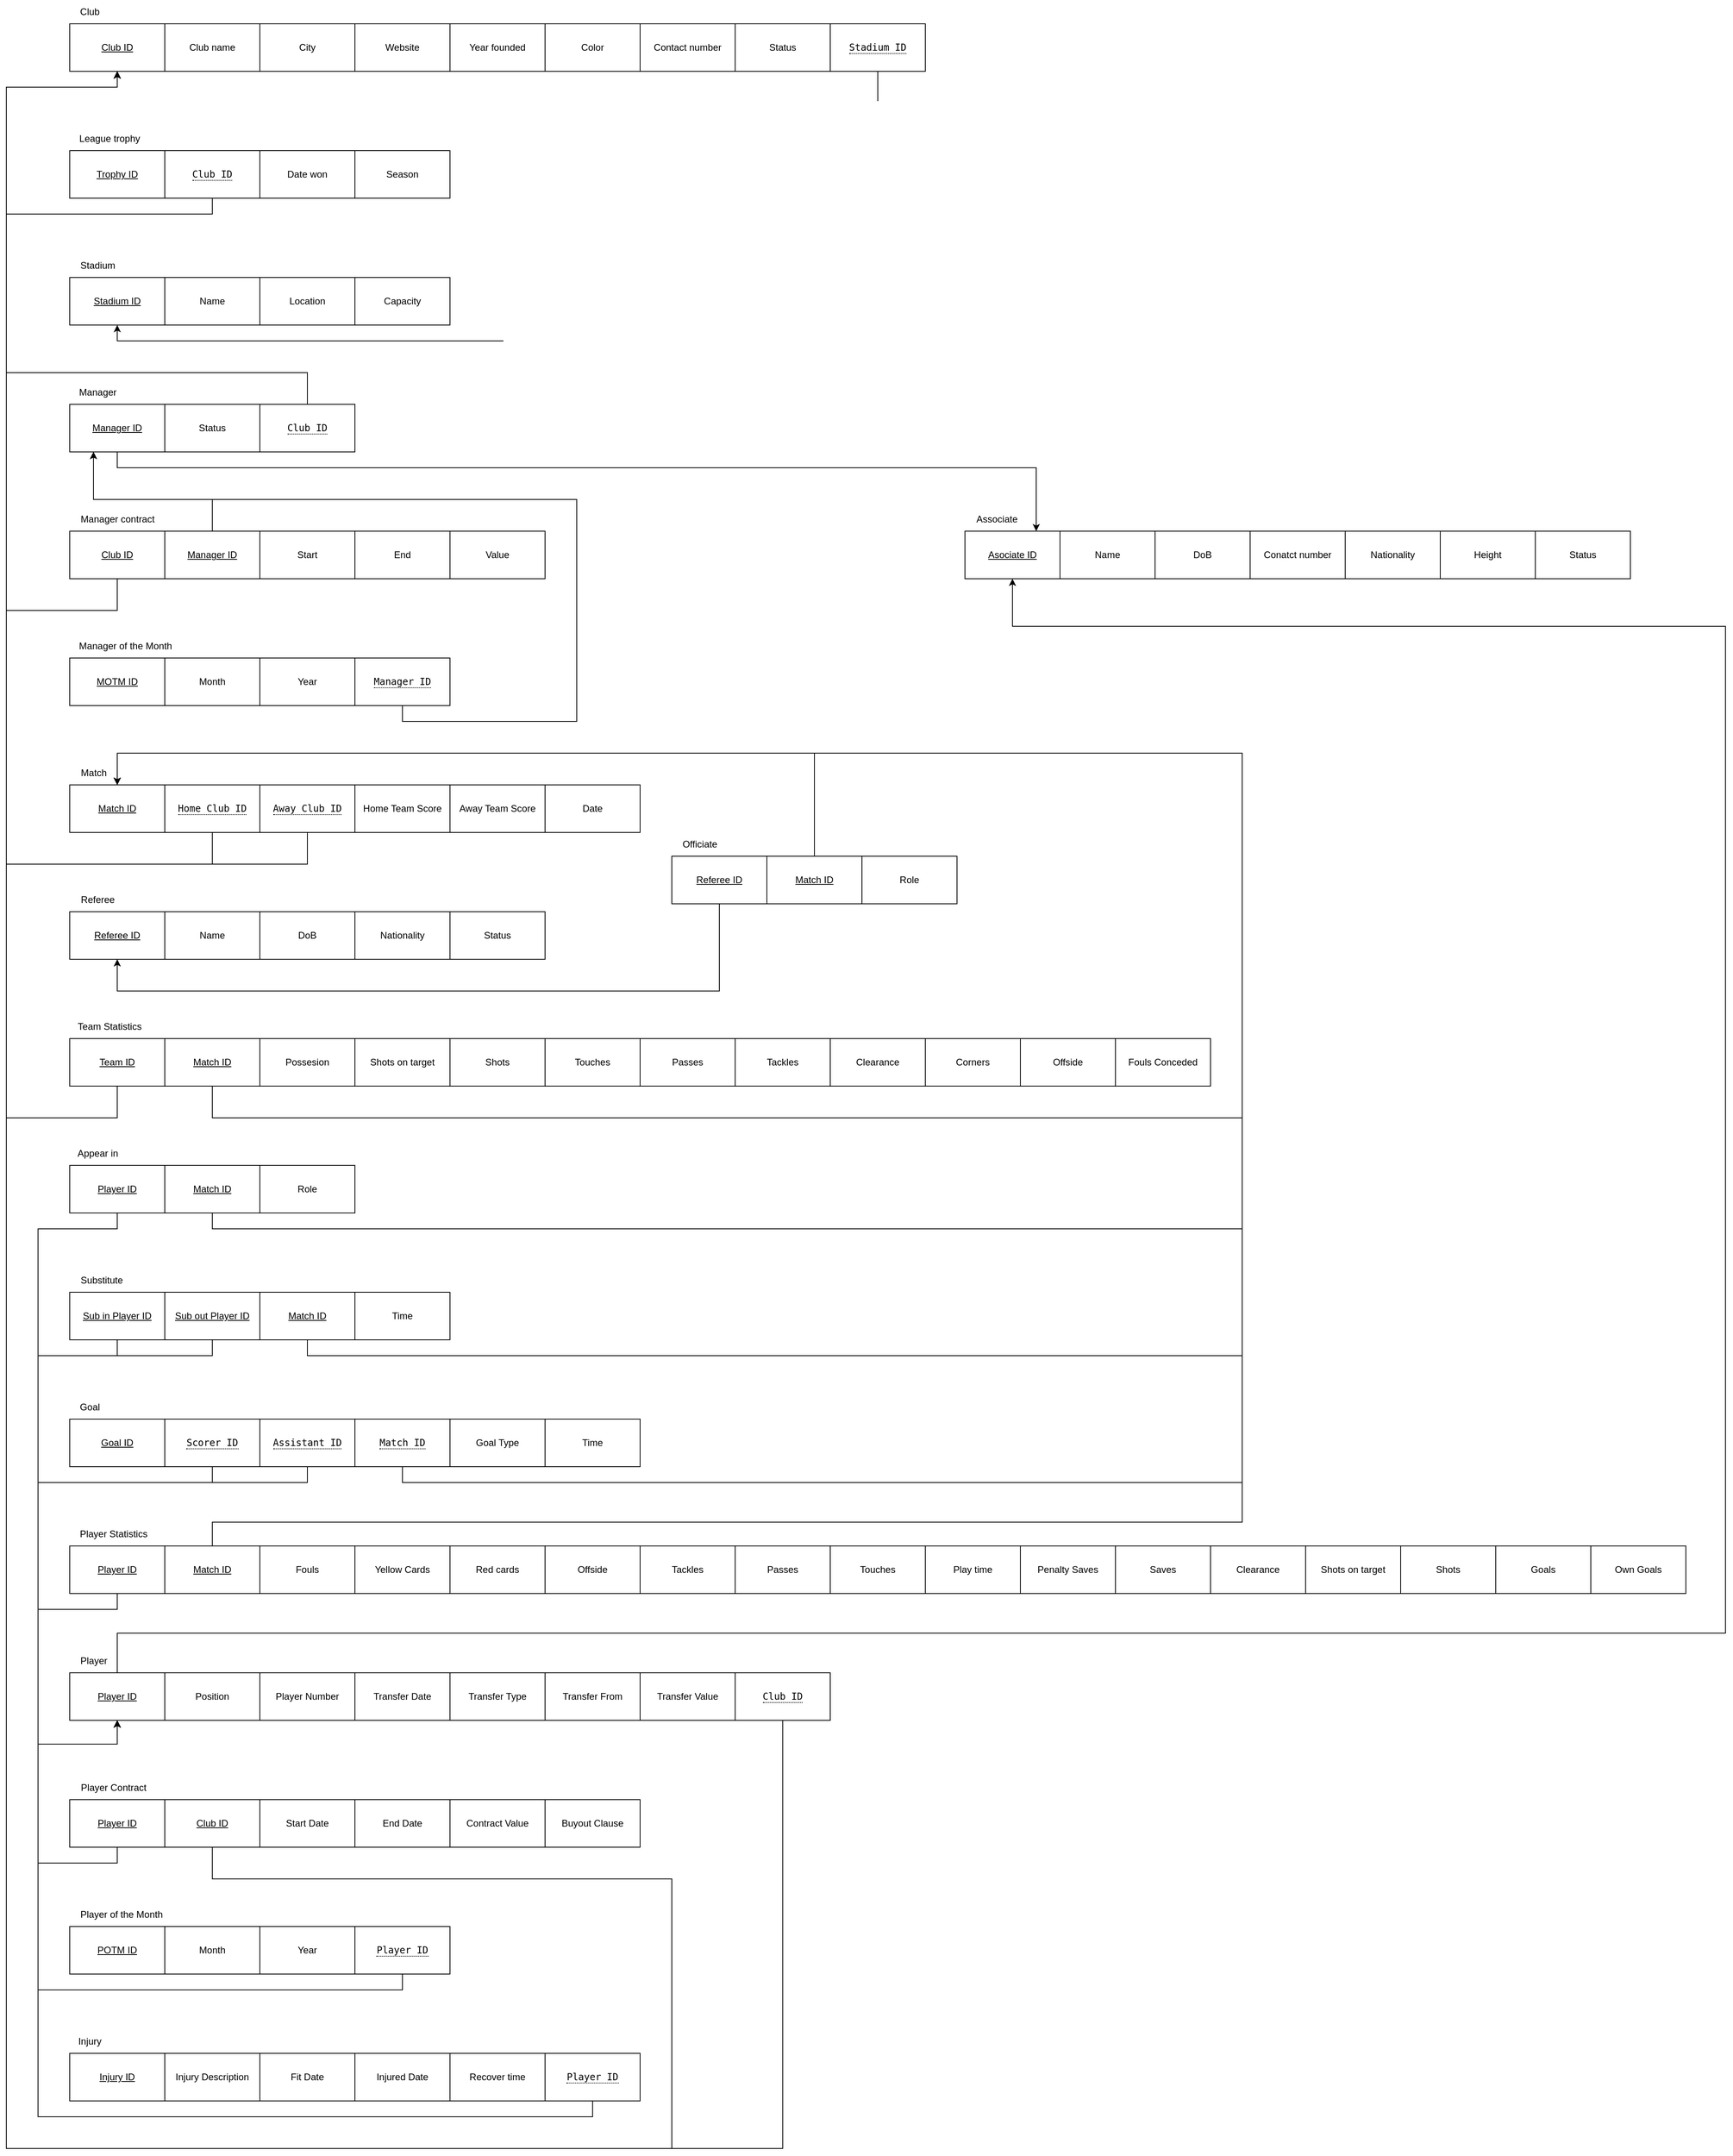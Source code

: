 <mxfile version="24.7.17">
  <diagram name="Page-1" id="cYaImsuUFyV9bZU8RhjJ">
    <mxGraphModel dx="2093" dy="978" grid="1" gridSize="10" guides="1" tooltips="1" connect="1" arrows="1" fold="1" page="1" pageScale="1" pageWidth="850" pageHeight="1100" math="0" shadow="0">
      <root>
        <mxCell id="0" />
        <mxCell id="1" parent="0" />
        <mxCell id="REtW3gvqplDNb1xKrOs1-1" value="Club ID" style="rounded=0;whiteSpace=wrap;fontStyle=4;html=1;" parent="1" vertex="1">
          <mxGeometry x="160" y="200" width="120" height="60" as="geometry" />
        </mxCell>
        <mxCell id="3LwC9WzwaEN1ig9U3zL5-23" style="edgeStyle=orthogonalEdgeStyle;rounded=0;orthogonalLoop=1;jettySize=auto;html=1;entryX=0.5;entryY=1;entryDx=0;entryDy=0;" edge="1" parent="1" source="REtW3gvqplDNb1xKrOs1-2" target="REtW3gvqplDNb1xKrOs1-10">
          <mxGeometry relative="1" as="geometry">
            <Array as="points">
              <mxPoint x="1180" y="600" />
              <mxPoint x="220" y="600" />
            </Array>
          </mxGeometry>
        </mxCell>
        <mxCell id="REtW3gvqplDNb1xKrOs1-2" value="&lt;pre&gt;&lt;span style=&quot;border-bottom: 1px dotted&quot;&gt;Stadium ID&lt;/span&gt;&lt;/pre&gt;" style="rounded=0;whiteSpace=wrap;html=1;" parent="1" vertex="1">
          <mxGeometry x="1120" y="200" width="120" height="60" as="geometry" />
        </mxCell>
        <mxCell id="REtW3gvqplDNb1xKrOs1-3" value="&lt;u&gt;Trophy ID&lt;/u&gt;" style="rounded=0;whiteSpace=wrap;html=1;" parent="1" vertex="1">
          <mxGeometry x="160" y="360" width="120" height="60" as="geometry" />
        </mxCell>
        <mxCell id="REtW3gvqplDNb1xKrOs1-4" value="Date won" style="rounded=0;whiteSpace=wrap;html=1;" parent="1" vertex="1">
          <mxGeometry x="400" y="360" width="120" height="60" as="geometry" />
        </mxCell>
        <mxCell id="REtW3gvqplDNb1xKrOs1-5" value="&lt;font style=&quot;font-size: 12px;&quot;&gt;Club&lt;/font&gt;" style="text;html=1;align=center;verticalAlign=middle;resizable=0;points=[];autosize=1;strokeColor=none;fillColor=none;" parent="1" vertex="1">
          <mxGeometry x="160" y="170" width="50" height="30" as="geometry" />
        </mxCell>
        <mxCell id="REtW3gvqplDNb1xKrOs1-6" value="League trophy" style="text;html=1;align=center;verticalAlign=middle;resizable=0;points=[];autosize=1;strokeColor=none;fillColor=none;" parent="1" vertex="1">
          <mxGeometry x="160" y="330" width="100" height="30" as="geometry" />
        </mxCell>
        <mxCell id="REtW3gvqplDNb1xKrOs1-7" style="edgeStyle=orthogonalEdgeStyle;rounded=0;orthogonalLoop=1;jettySize=auto;html=1;entryX=0.5;entryY=1;entryDx=0;entryDy=0;" parent="1" source="REtW3gvqplDNb1xKrOs1-8" target="REtW3gvqplDNb1xKrOs1-1" edge="1">
          <mxGeometry relative="1" as="geometry">
            <Array as="points">
              <mxPoint x="340" y="440" />
              <mxPoint x="80" y="440" />
              <mxPoint x="80" y="280" />
              <mxPoint x="220" y="280" />
            </Array>
          </mxGeometry>
        </mxCell>
        <mxCell id="REtW3gvqplDNb1xKrOs1-8" value="&lt;pre&gt;&lt;span style=&quot;border-bottom: 1px dotted&quot;&gt;Club ID&lt;/span&gt;&lt;/pre&gt;" style="rounded=0;whiteSpace=wrap;html=1;" parent="1" vertex="1">
          <mxGeometry x="280" y="360" width="120" height="60" as="geometry" />
        </mxCell>
        <mxCell id="REtW3gvqplDNb1xKrOs1-10" value="&lt;u&gt;Stadium ID&lt;/u&gt;" style="rounded=0;whiteSpace=wrap;html=1;" parent="1" vertex="1">
          <mxGeometry x="160" y="520" width="120" height="60" as="geometry" />
        </mxCell>
        <mxCell id="REtW3gvqplDNb1xKrOs1-11" value="Start" style="rounded=0;whiteSpace=wrap;html=1;" parent="1" vertex="1">
          <mxGeometry x="400" y="840" width="120" height="60" as="geometry" />
        </mxCell>
        <mxCell id="REtW3gvqplDNb1xKrOs1-12" value="Stadium" style="text;html=1;align=center;verticalAlign=middle;resizable=0;points=[];autosize=1;strokeColor=none;fillColor=none;" parent="1" vertex="1">
          <mxGeometry x="160" y="490" width="70" height="30" as="geometry" />
        </mxCell>
        <mxCell id="REtW3gvqplDNb1xKrOs1-13" value="End" style="rounded=0;whiteSpace=wrap;html=1;" parent="1" vertex="1">
          <mxGeometry x="520" y="840" width="120" height="60" as="geometry" />
        </mxCell>
        <mxCell id="REtW3gvqplDNb1xKrOs1-14" value="Value" style="rounded=0;whiteSpace=wrap;html=1;" parent="1" vertex="1">
          <mxGeometry x="640" y="840" width="120" height="60" as="geometry" />
        </mxCell>
        <mxCell id="REtW3gvqplDNb1xKrOs1-15" value="Season" style="rounded=0;whiteSpace=wrap;html=1;" parent="1" vertex="1">
          <mxGeometry x="520" y="360" width="120" height="60" as="geometry" />
        </mxCell>
        <mxCell id="REtW3gvqplDNb1xKrOs1-17" style="edgeStyle=orthogonalEdgeStyle;rounded=0;orthogonalLoop=1;jettySize=auto;html=1;entryX=0.5;entryY=1;entryDx=0;entryDy=0;exitX=0.5;exitY=0;exitDx=0;exitDy=0;" parent="1" target="REtW3gvqplDNb1xKrOs1-1" edge="1" source="REtW3gvqplDNb1xKrOs1-30">
          <mxGeometry relative="1" as="geometry">
            <Array as="points">
              <mxPoint x="460" y="640" />
              <mxPoint x="80" y="640" />
              <mxPoint x="80" y="280" />
              <mxPoint x="220" y="280" />
            </Array>
            <mxPoint x="460" y="640" as="sourcePoint" />
          </mxGeometry>
        </mxCell>
        <mxCell id="REtW3gvqplDNb1xKrOs1-18" value="Manager contract" style="text;html=1;align=center;verticalAlign=middle;resizable=0;points=[];autosize=1;strokeColor=none;fillColor=none;" parent="1" vertex="1">
          <mxGeometry x="160" y="810" width="120" height="30" as="geometry" />
        </mxCell>
        <mxCell id="REtW3gvqplDNb1xKrOs1-19" value="Name" style="rounded=0;whiteSpace=wrap;html=1;" parent="1" vertex="1">
          <mxGeometry x="280" y="520" width="120" height="60" as="geometry" />
        </mxCell>
        <mxCell id="REtW3gvqplDNb1xKrOs1-20" value="Location" style="rounded=0;whiteSpace=wrap;html=1;" parent="1" vertex="1">
          <mxGeometry x="400" y="520" width="120" height="60" as="geometry" />
        </mxCell>
        <mxCell id="REtW3gvqplDNb1xKrOs1-21" value="Capacity" style="rounded=0;whiteSpace=wrap;html=1;" parent="1" vertex="1">
          <mxGeometry x="520" y="520" width="120" height="60" as="geometry" />
        </mxCell>
        <mxCell id="3LwC9WzwaEN1ig9U3zL5-4" style="edgeStyle=orthogonalEdgeStyle;rounded=0;orthogonalLoop=1;jettySize=auto;html=1;entryX=0.75;entryY=0;entryDx=0;entryDy=0;" edge="1" parent="1" source="REtW3gvqplDNb1xKrOs1-22" target="3LwC9WzwaEN1ig9U3zL5-1">
          <mxGeometry relative="1" as="geometry">
            <Array as="points">
              <mxPoint x="220" y="760" />
              <mxPoint x="1380" y="760" />
            </Array>
          </mxGeometry>
        </mxCell>
        <mxCell id="REtW3gvqplDNb1xKrOs1-22" value="&lt;u&gt;Manager ID&lt;/u&gt;" style="rounded=0;whiteSpace=wrap;html=1;" parent="1" vertex="1">
          <mxGeometry x="160" y="680" width="120" height="60" as="geometry" />
        </mxCell>
        <mxCell id="REtW3gvqplDNb1xKrOs1-23" value="Name" style="rounded=0;whiteSpace=wrap;html=1;" parent="1" vertex="1">
          <mxGeometry x="1410" y="840" width="120" height="60" as="geometry" />
        </mxCell>
        <mxCell id="REtW3gvqplDNb1xKrOs1-24" value="DoB" style="rounded=0;whiteSpace=wrap;html=1;" parent="1" vertex="1">
          <mxGeometry x="1530" y="840" width="120" height="60" as="geometry" />
        </mxCell>
        <mxCell id="REtW3gvqplDNb1xKrOs1-25" value="Status" style="rounded=0;whiteSpace=wrap;html=1;" parent="1" vertex="1">
          <mxGeometry x="280" y="680" width="120" height="60" as="geometry" />
        </mxCell>
        <mxCell id="REtW3gvqplDNb1xKrOs1-26" value="Conatct number" style="rounded=0;whiteSpace=wrap;html=1;" parent="1" vertex="1">
          <mxGeometry x="1650" y="840" width="120" height="60" as="geometry" />
        </mxCell>
        <mxCell id="REtW3gvqplDNb1xKrOs1-27" value="Manager" style="text;html=1;align=center;verticalAlign=middle;resizable=0;points=[];autosize=1;strokeColor=none;fillColor=none;" parent="1" vertex="1">
          <mxGeometry x="160" y="650" width="70" height="30" as="geometry" />
        </mxCell>
        <mxCell id="REtW3gvqplDNb1xKrOs1-28" value="Nationality" style="rounded=0;whiteSpace=wrap;html=1;" parent="1" vertex="1">
          <mxGeometry x="1770" y="840" width="120" height="60" as="geometry" />
        </mxCell>
        <mxCell id="REtW3gvqplDNb1xKrOs1-29" style="edgeStyle=orthogonalEdgeStyle;rounded=0;orthogonalLoop=1;jettySize=auto;html=1;entryX=0.5;entryY=1;entryDx=0;entryDy=0;exitX=0.5;exitY=1;exitDx=0;exitDy=0;" parent="1" source="REtW3gvqplDNb1xKrOs1-72" target="REtW3gvqplDNb1xKrOs1-1" edge="1">
          <mxGeometry relative="1" as="geometry">
            <Array as="points">
              <mxPoint x="220" y="940" />
              <mxPoint x="80" y="940" />
              <mxPoint x="80" y="280" />
              <mxPoint x="220" y="280" />
            </Array>
            <mxPoint x="220" y="910" as="sourcePoint" />
          </mxGeometry>
        </mxCell>
        <mxCell id="REtW3gvqplDNb1xKrOs1-30" value="&lt;pre&gt;&lt;span style=&quot;border-bottom: 1px dotted&quot;&gt;Club ID&lt;/span&gt;&lt;/pre&gt;" style="rounded=0;whiteSpace=wrap;html=1;" parent="1" vertex="1">
          <mxGeometry x="400" y="680" width="120" height="60" as="geometry" />
        </mxCell>
        <mxCell id="REtW3gvqplDNb1xKrOs1-31" value="Club name" style="rounded=0;whiteSpace=wrap;html=1;" parent="1" vertex="1">
          <mxGeometry x="280" y="200" width="120" height="60" as="geometry" />
        </mxCell>
        <mxCell id="REtW3gvqplDNb1xKrOs1-32" value="City" style="rounded=0;whiteSpace=wrap;html=1;" parent="1" vertex="1">
          <mxGeometry x="400" y="200" width="120" height="60" as="geometry" />
        </mxCell>
        <mxCell id="REtW3gvqplDNb1xKrOs1-33" value="Website" style="rounded=0;whiteSpace=wrap;html=1;" parent="1" vertex="1">
          <mxGeometry x="520" y="200" width="120" height="60" as="geometry" />
        </mxCell>
        <mxCell id="REtW3gvqplDNb1xKrOs1-34" value="Year founded" style="rounded=0;whiteSpace=wrap;html=1;" parent="1" vertex="1">
          <mxGeometry x="640" y="200" width="120" height="60" as="geometry" />
        </mxCell>
        <mxCell id="REtW3gvqplDNb1xKrOs1-35" value="Color" style="rounded=0;whiteSpace=wrap;html=1;" parent="1" vertex="1">
          <mxGeometry x="760" y="200" width="120" height="60" as="geometry" />
        </mxCell>
        <mxCell id="REtW3gvqplDNb1xKrOs1-36" value="Contact number" style="rounded=0;whiteSpace=wrap;html=1;" parent="1" vertex="1">
          <mxGeometry x="880" y="200" width="120" height="60" as="geometry" />
        </mxCell>
        <mxCell id="REtW3gvqplDNb1xKrOs1-37" value="&lt;u&gt;MOTM ID&lt;/u&gt;" style="rounded=0;whiteSpace=wrap;html=1;" parent="1" vertex="1">
          <mxGeometry x="160" y="1000" width="120" height="60" as="geometry" />
        </mxCell>
        <mxCell id="REtW3gvqplDNb1xKrOs1-38" value="Month" style="rounded=0;whiteSpace=wrap;html=1;" parent="1" vertex="1">
          <mxGeometry x="280" y="1000" width="120" height="60" as="geometry" />
        </mxCell>
        <mxCell id="REtW3gvqplDNb1xKrOs1-39" value="Year" style="rounded=0;whiteSpace=wrap;html=1;" parent="1" vertex="1">
          <mxGeometry x="400" y="1000" width="120" height="60" as="geometry" />
        </mxCell>
        <mxCell id="REtW3gvqplDNb1xKrOs1-40" style="edgeStyle=orthogonalEdgeStyle;rounded=0;orthogonalLoop=1;jettySize=auto;html=1;exitX=0.5;exitY=1;exitDx=0;exitDy=0;entryX=0.25;entryY=1;entryDx=0;entryDy=0;" parent="1" source="REtW3gvqplDNb1xKrOs1-41" target="REtW3gvqplDNb1xKrOs1-22" edge="1">
          <mxGeometry relative="1" as="geometry">
            <Array as="points">
              <mxPoint x="580" y="1080" />
              <mxPoint x="800" y="1080" />
              <mxPoint x="800" y="800" />
              <mxPoint x="190" y="800" />
            </Array>
            <mxPoint x="980" y="740" as="targetPoint" />
          </mxGeometry>
        </mxCell>
        <mxCell id="REtW3gvqplDNb1xKrOs1-41" value="&lt;pre&gt;&lt;span style=&quot;border-bottom: 1px dotted&quot;&gt;Manager ID&lt;/span&gt;&lt;/pre&gt;" style="rounded=0;whiteSpace=wrap;html=1;" parent="1" vertex="1">
          <mxGeometry x="520" y="1000" width="120" height="60" as="geometry" />
        </mxCell>
        <mxCell id="REtW3gvqplDNb1xKrOs1-42" value="Manager of the Month" style="text;html=1;align=center;verticalAlign=middle;resizable=0;points=[];autosize=1;strokeColor=none;fillColor=none;" parent="1" vertex="1">
          <mxGeometry x="160" y="970" width="140" height="30" as="geometry" />
        </mxCell>
        <mxCell id="REtW3gvqplDNb1xKrOs1-43" value="&lt;u&gt;Match ID&lt;/u&gt;" style="rounded=0;whiteSpace=wrap;html=1;" parent="1" vertex="1">
          <mxGeometry x="160" y="1160" width="120" height="60" as="geometry" />
        </mxCell>
        <mxCell id="REtW3gvqplDNb1xKrOs1-44" value="Match" style="text;html=1;align=center;verticalAlign=middle;resizable=0;points=[];autosize=1;strokeColor=none;fillColor=none;" parent="1" vertex="1">
          <mxGeometry x="160" y="1130" width="60" height="30" as="geometry" />
        </mxCell>
        <mxCell id="REtW3gvqplDNb1xKrOs1-46" value="&lt;u&gt;Referee ID&lt;/u&gt;" style="rounded=0;whiteSpace=wrap;html=1;" parent="1" vertex="1">
          <mxGeometry x="160" y="1320" width="120" height="60" as="geometry" />
        </mxCell>
        <mxCell id="REtW3gvqplDNb1xKrOs1-47" value="Referee" style="text;html=1;align=center;verticalAlign=middle;resizable=0;points=[];autosize=1;strokeColor=none;fillColor=none;" parent="1" vertex="1">
          <mxGeometry x="160" y="1290" width="70" height="30" as="geometry" />
        </mxCell>
        <mxCell id="REtW3gvqplDNb1xKrOs1-48" value="Name" style="rounded=0;whiteSpace=wrap;html=1;" parent="1" vertex="1">
          <mxGeometry x="280" y="1320" width="120" height="60" as="geometry" />
        </mxCell>
        <mxCell id="REtW3gvqplDNb1xKrOs1-49" value="DoB" style="rounded=0;whiteSpace=wrap;html=1;" parent="1" vertex="1">
          <mxGeometry x="400" y="1320" width="120" height="60" as="geometry" />
        </mxCell>
        <mxCell id="REtW3gvqplDNb1xKrOs1-50" value="Nationality" style="rounded=0;whiteSpace=wrap;html=1;" parent="1" vertex="1">
          <mxGeometry x="520" y="1320" width="120" height="60" as="geometry" />
        </mxCell>
        <mxCell id="REtW3gvqplDNb1xKrOs1-51" style="edgeStyle=orthogonalEdgeStyle;rounded=0;orthogonalLoop=1;jettySize=auto;html=1;entryX=0.5;entryY=1;entryDx=0;entryDy=0;" parent="1" target="REtW3gvqplDNb1xKrOs1-1" edge="1">
          <mxGeometry relative="1" as="geometry">
            <mxPoint x="340.0" y="1220.0" as="sourcePoint" />
            <Array as="points">
              <mxPoint x="340" y="1260" />
              <mxPoint x="80" y="1260" />
              <mxPoint x="80" y="280" />
              <mxPoint x="220" y="280" />
            </Array>
          </mxGeometry>
        </mxCell>
        <mxCell id="REtW3gvqplDNb1xKrOs1-52" style="edgeStyle=orthogonalEdgeStyle;rounded=0;orthogonalLoop=1;jettySize=auto;html=1;exitX=0.5;exitY=1;exitDx=0;exitDy=0;entryX=0.5;entryY=1;entryDx=0;entryDy=0;" parent="1" source="REtW3gvqplDNb1xKrOs1-53" target="REtW3gvqplDNb1xKrOs1-1" edge="1">
          <mxGeometry relative="1" as="geometry">
            <mxPoint x="120" y="250" as="targetPoint" />
            <mxPoint x="300" y="1180" as="sourcePoint" />
            <Array as="points">
              <mxPoint x="460" y="1260" />
              <mxPoint x="80" y="1260" />
              <mxPoint x="80" y="280" />
              <mxPoint x="220" y="280" />
            </Array>
          </mxGeometry>
        </mxCell>
        <mxCell id="REtW3gvqplDNb1xKrOs1-53" value="&lt;pre&gt;&lt;span style=&quot;border-bottom: 1px dotted&quot;&gt;Away Club ID&lt;/span&gt;&lt;/pre&gt;" style="rounded=0;whiteSpace=wrap;html=1;" parent="1" vertex="1">
          <mxGeometry x="400" y="1160" width="120" height="60" as="geometry" />
        </mxCell>
        <mxCell id="REtW3gvqplDNb1xKrOs1-55" value="Home Team Score" style="rounded=0;whiteSpace=wrap;html=1;" parent="1" vertex="1">
          <mxGeometry x="520" y="1160" width="120" height="60" as="geometry" />
        </mxCell>
        <mxCell id="REtW3gvqplDNb1xKrOs1-56" value="Away Team Score" style="rounded=0;whiteSpace=wrap;html=1;" parent="1" vertex="1">
          <mxGeometry x="640" y="1160" width="120" height="60" as="geometry" />
        </mxCell>
        <mxCell id="REtW3gvqplDNb1xKrOs1-57" style="edgeStyle=orthogonalEdgeStyle;rounded=0;orthogonalLoop=1;jettySize=auto;html=1;exitX=0.5;exitY=1;exitDx=0;exitDy=0;" parent="1" edge="1">
          <mxGeometry relative="1" as="geometry">
            <mxPoint x="220" y="260" as="targetPoint" />
            <mxPoint x="220" y="1540" as="sourcePoint" />
            <Array as="points">
              <mxPoint x="220" y="1580" />
              <mxPoint x="80" y="1580" />
              <mxPoint x="80" y="280" />
              <mxPoint x="220" y="280" />
            </Array>
          </mxGeometry>
        </mxCell>
        <mxCell id="REtW3gvqplDNb1xKrOs1-58" style="edgeStyle=orthogonalEdgeStyle;rounded=0;orthogonalLoop=1;jettySize=auto;html=1;exitX=0.5;exitY=1;exitDx=0;exitDy=0;" parent="1" edge="1">
          <mxGeometry relative="1" as="geometry">
            <mxPoint x="340" y="1540" as="sourcePoint" />
            <mxPoint x="220" y="1160" as="targetPoint" />
            <Array as="points">
              <mxPoint x="340" y="1580" />
              <mxPoint x="1640" y="1580" />
              <mxPoint x="1640" y="1120" />
              <mxPoint x="220" y="1120" />
            </Array>
          </mxGeometry>
        </mxCell>
        <mxCell id="REtW3gvqplDNb1xKrOs1-59" value="Team Statistics" style="text;html=1;align=center;verticalAlign=middle;resizable=0;points=[];autosize=1;strokeColor=none;fillColor=none;" parent="1" vertex="1">
          <mxGeometry x="160" y="1450" width="100" height="30" as="geometry" />
        </mxCell>
        <mxCell id="REtW3gvqplDNb1xKrOs1-60" value="Possesion" style="rounded=0;whiteSpace=wrap;html=1;" parent="1" vertex="1">
          <mxGeometry x="400" y="1480" width="120" height="60" as="geometry" />
        </mxCell>
        <mxCell id="REtW3gvqplDNb1xKrOs1-61" value="Shots on target" style="rounded=0;whiteSpace=wrap;html=1;" parent="1" vertex="1">
          <mxGeometry x="520" y="1480" width="120" height="60" as="geometry" />
        </mxCell>
        <mxCell id="REtW3gvqplDNb1xKrOs1-62" value="Shots" style="rounded=0;whiteSpace=wrap;html=1;" parent="1" vertex="1">
          <mxGeometry x="640" y="1480" width="120" height="60" as="geometry" />
        </mxCell>
        <mxCell id="REtW3gvqplDNb1xKrOs1-63" value="Touches" style="rounded=0;whiteSpace=wrap;html=1;" parent="1" vertex="1">
          <mxGeometry x="760" y="1480" width="120" height="60" as="geometry" />
        </mxCell>
        <mxCell id="REtW3gvqplDNb1xKrOs1-64" value="Passes" style="rounded=0;whiteSpace=wrap;html=1;" parent="1" vertex="1">
          <mxGeometry x="880" y="1480" width="120" height="60" as="geometry" />
        </mxCell>
        <mxCell id="REtW3gvqplDNb1xKrOs1-65" value="Fouls Conceded" style="rounded=0;whiteSpace=wrap;html=1;" parent="1" vertex="1">
          <mxGeometry x="1480" y="1480" width="120" height="60" as="geometry" />
        </mxCell>
        <mxCell id="REtW3gvqplDNb1xKrOs1-66" value="Tackles" style="rounded=0;whiteSpace=wrap;html=1;" parent="1" vertex="1">
          <mxGeometry x="1000" y="1480" width="120" height="60" as="geometry" />
        </mxCell>
        <mxCell id="REtW3gvqplDNb1xKrOs1-67" value="Clearance" style="rounded=0;whiteSpace=wrap;html=1;" parent="1" vertex="1">
          <mxGeometry x="1120" y="1480" width="120" height="60" as="geometry" />
        </mxCell>
        <mxCell id="REtW3gvqplDNb1xKrOs1-68" value="Corners" style="rounded=0;whiteSpace=wrap;html=1;" parent="1" vertex="1">
          <mxGeometry x="1240" y="1480" width="120" height="60" as="geometry" />
        </mxCell>
        <mxCell id="REtW3gvqplDNb1xKrOs1-69" value="Offside" style="rounded=0;whiteSpace=wrap;html=1;" parent="1" vertex="1">
          <mxGeometry x="1360" y="1480" width="120" height="60" as="geometry" />
        </mxCell>
        <mxCell id="REtW3gvqplDNb1xKrOs1-70" value="Team ID" style="rounded=0;whiteSpace=wrap;html=1;fontStyle=4" parent="1" vertex="1">
          <mxGeometry x="160" y="1480" width="120" height="60" as="geometry" />
        </mxCell>
        <mxCell id="REtW3gvqplDNb1xKrOs1-71" value="Match ID" style="rounded=0;whiteSpace=wrap;html=1;fontStyle=4" parent="1" vertex="1">
          <mxGeometry x="280" y="1480" width="120" height="60" as="geometry" />
        </mxCell>
        <mxCell id="REtW3gvqplDNb1xKrOs1-72" value="Club ID" style="rounded=0;whiteSpace=wrap;html=1;fontStyle=4" parent="1" vertex="1">
          <mxGeometry x="160" y="840" width="120" height="60" as="geometry" />
        </mxCell>
        <mxCell id="3LwC9WzwaEN1ig9U3zL5-2" style="edgeStyle=orthogonalEdgeStyle;rounded=0;orthogonalLoop=1;jettySize=auto;html=1;entryX=0.25;entryY=1;entryDx=0;entryDy=0;" edge="1" parent="1" source="REtW3gvqplDNb1xKrOs1-73" target="REtW3gvqplDNb1xKrOs1-22">
          <mxGeometry relative="1" as="geometry">
            <Array as="points">
              <mxPoint x="340" y="800" />
              <mxPoint x="190" y="800" />
            </Array>
          </mxGeometry>
        </mxCell>
        <mxCell id="REtW3gvqplDNb1xKrOs1-73" value="Manager ID" style="rounded=0;whiteSpace=wrap;html=1;fontStyle=4" parent="1" vertex="1">
          <mxGeometry x="280" y="840" width="120" height="60" as="geometry" />
        </mxCell>
        <mxCell id="REtW3gvqplDNb1xKrOs1-74" style="edgeStyle=orthogonalEdgeStyle;rounded=0;orthogonalLoop=1;jettySize=auto;html=1;entryX=0.5;entryY=0;entryDx=0;entryDy=0;exitX=0.5;exitY=1;exitDx=0;exitDy=0;" parent="1" source="REtW3gvqplDNb1xKrOs1-75" target="REtW3gvqplDNb1xKrOs1-43" edge="1">
          <mxGeometry relative="1" as="geometry">
            <Array as="points">
              <mxPoint x="340" y="1720" />
              <mxPoint x="1640" y="1720" />
              <mxPoint x="1640" y="1120" />
              <mxPoint x="220" y="1120" />
            </Array>
          </mxGeometry>
        </mxCell>
        <mxCell id="REtW3gvqplDNb1xKrOs1-75" value="Match ID" style="rounded=0;whiteSpace=wrap;html=1;fontStyle=4" parent="1" vertex="1">
          <mxGeometry x="280" y="1640" width="120" height="60" as="geometry" />
        </mxCell>
        <mxCell id="REtW3gvqplDNb1xKrOs1-76" style="edgeStyle=orthogonalEdgeStyle;rounded=0;orthogonalLoop=1;jettySize=auto;html=1;entryX=0.5;entryY=1;entryDx=0;entryDy=0;exitX=0.5;exitY=1;exitDx=0;exitDy=0;" parent="1" source="REtW3gvqplDNb1xKrOs1-77" target="REtW3gvqplDNb1xKrOs1-97" edge="1">
          <mxGeometry relative="1" as="geometry">
            <Array as="points">
              <mxPoint x="220" y="1720" />
              <mxPoint x="120" y="1720" />
              <mxPoint x="120" y="2370" />
              <mxPoint x="220" y="2370" />
            </Array>
          </mxGeometry>
        </mxCell>
        <mxCell id="REtW3gvqplDNb1xKrOs1-77" value="Player ID" style="rounded=0;whiteSpace=wrap;html=1;fontStyle=4" parent="1" vertex="1">
          <mxGeometry x="160" y="1640" width="120" height="60" as="geometry" />
        </mxCell>
        <mxCell id="REtW3gvqplDNb1xKrOs1-78" value="Appear in" style="text;html=1;align=center;verticalAlign=middle;resizable=0;points=[];autosize=1;strokeColor=none;fillColor=none;" parent="1" vertex="1">
          <mxGeometry x="160" y="1610" width="70" height="30" as="geometry" />
        </mxCell>
        <mxCell id="REtW3gvqplDNb1xKrOs1-79" style="edgeStyle=orthogonalEdgeStyle;rounded=0;orthogonalLoop=1;jettySize=auto;html=1;exitX=0.5;exitY=1;exitDx=0;exitDy=0;entryX=0.5;entryY=1;entryDx=0;entryDy=0;" parent="1" source="REtW3gvqplDNb1xKrOs1-80" target="REtW3gvqplDNb1xKrOs1-97" edge="1">
          <mxGeometry relative="1" as="geometry">
            <mxPoint x="220" y="2170" as="targetPoint" />
            <Array as="points">
              <mxPoint x="220" y="1880" />
              <mxPoint x="120" y="1880" />
              <mxPoint x="120" y="2370" />
              <mxPoint x="220" y="2370" />
            </Array>
            <mxPoint x="340" y="1860" as="sourcePoint" />
          </mxGeometry>
        </mxCell>
        <mxCell id="REtW3gvqplDNb1xKrOs1-80" value="Sub in Player ID" style="rounded=0;whiteSpace=wrap;html=1;fontStyle=4" parent="1" vertex="1">
          <mxGeometry x="160" y="1800" width="120" height="60" as="geometry" />
        </mxCell>
        <mxCell id="REtW3gvqplDNb1xKrOs1-81" style="edgeStyle=orthogonalEdgeStyle;rounded=0;orthogonalLoop=1;jettySize=auto;html=1;entryX=0.5;entryY=1;entryDx=0;entryDy=0;exitX=0.5;exitY=1;exitDx=0;exitDy=0;" parent="1" source="3LwC9WzwaEN1ig9U3zL5-24" target="REtW3gvqplDNb1xKrOs1-97" edge="1">
          <mxGeometry relative="1" as="geometry">
            <Array as="points">
              <mxPoint x="340" y="1880" />
              <mxPoint x="120" y="1880" />
              <mxPoint x="120" y="2370" />
              <mxPoint x="220" y="2370" />
            </Array>
            <mxPoint x="460" y="1850" as="sourcePoint" />
          </mxGeometry>
        </mxCell>
        <mxCell id="REtW3gvqplDNb1xKrOs1-83" value="Substitute" style="text;html=1;align=center;verticalAlign=middle;resizable=0;points=[];autosize=1;strokeColor=none;fillColor=none;" parent="1" vertex="1">
          <mxGeometry x="160" y="1770" width="80" height="30" as="geometry" />
        </mxCell>
        <mxCell id="REtW3gvqplDNb1xKrOs1-84" value="Time" style="rounded=0;whiteSpace=wrap;html=1;" parent="1" vertex="1">
          <mxGeometry x="520" y="1800" width="120" height="60" as="geometry" />
        </mxCell>
        <mxCell id="REtW3gvqplDNb1xKrOs1-85" style="edgeStyle=orthogonalEdgeStyle;rounded=0;orthogonalLoop=1;jettySize=auto;html=1;exitX=0.5;exitY=1;exitDx=0;exitDy=0;" parent="1" source="3LwC9WzwaEN1ig9U3zL5-25" edge="1">
          <mxGeometry relative="1" as="geometry">
            <mxPoint x="220" y="1160" as="targetPoint" />
            <Array as="points">
              <mxPoint x="460" y="1880" />
              <mxPoint x="1640" y="1880" />
              <mxPoint x="1640" y="1120" />
              <mxPoint x="220" y="1120" />
            </Array>
            <mxPoint x="580" y="1860" as="sourcePoint" />
          </mxGeometry>
        </mxCell>
        <mxCell id="REtW3gvqplDNb1xKrOs1-87" value="Goal ID" style="rounded=0;whiteSpace=wrap;html=1;fontStyle=4" parent="1" vertex="1">
          <mxGeometry x="160" y="1960" width="120" height="60" as="geometry" />
        </mxCell>
        <mxCell id="REtW3gvqplDNb1xKrOs1-88" style="edgeStyle=orthogonalEdgeStyle;rounded=0;orthogonalLoop=1;jettySize=auto;html=1;entryX=0.5;entryY=1;entryDx=0;entryDy=0;" parent="1" source="REtW3gvqplDNb1xKrOs1-89" target="REtW3gvqplDNb1xKrOs1-97" edge="1">
          <mxGeometry relative="1" as="geometry">
            <Array as="points">
              <mxPoint x="340" y="2040" />
              <mxPoint x="120" y="2040" />
              <mxPoint x="120" y="2370" />
              <mxPoint x="220" y="2370" />
            </Array>
          </mxGeometry>
        </mxCell>
        <mxCell id="REtW3gvqplDNb1xKrOs1-89" value="&lt;pre&gt;&lt;span style=&quot;border-bottom: 1px dotted&quot;&gt;Scorer ID&lt;/span&gt;&lt;/pre&gt;" style="rounded=0;whiteSpace=wrap;html=1;" parent="1" vertex="1">
          <mxGeometry x="280" y="1960" width="120" height="60" as="geometry" />
        </mxCell>
        <mxCell id="REtW3gvqplDNb1xKrOs1-90" style="edgeStyle=orthogonalEdgeStyle;rounded=0;orthogonalLoop=1;jettySize=auto;html=1;entryX=0.5;entryY=1;entryDx=0;entryDy=0;" parent="1" source="REtW3gvqplDNb1xKrOs1-91" target="REtW3gvqplDNb1xKrOs1-97" edge="1">
          <mxGeometry relative="1" as="geometry">
            <Array as="points">
              <mxPoint x="460" y="2040" />
              <mxPoint x="120" y="2040" />
              <mxPoint x="120" y="2370" />
              <mxPoint x="220" y="2370" />
            </Array>
          </mxGeometry>
        </mxCell>
        <mxCell id="REtW3gvqplDNb1xKrOs1-91" value="&lt;pre&gt;&lt;span style=&quot;border-bottom: 1px dotted;&quot;&gt;Assistant ID&lt;/span&gt;&lt;/pre&gt;" style="rounded=0;whiteSpace=wrap;html=1;" parent="1" vertex="1">
          <mxGeometry x="400" y="1960" width="120" height="60" as="geometry" />
        </mxCell>
        <mxCell id="REtW3gvqplDNb1xKrOs1-92" style="edgeStyle=orthogonalEdgeStyle;rounded=0;orthogonalLoop=1;jettySize=auto;html=1;" parent="1" source="REtW3gvqplDNb1xKrOs1-93" edge="1">
          <mxGeometry relative="1" as="geometry">
            <mxPoint x="220" y="1160" as="targetPoint" />
            <Array as="points">
              <mxPoint x="580" y="2040" />
              <mxPoint x="1640" y="2040" />
              <mxPoint x="1640" y="1120" />
              <mxPoint x="220" y="1120" />
            </Array>
          </mxGeometry>
        </mxCell>
        <mxCell id="REtW3gvqplDNb1xKrOs1-93" value="&lt;pre&gt;&lt;span style=&quot;border-bottom: 1px dotted;&quot;&gt;Match ID&lt;/span&gt;&lt;/pre&gt;" style="rounded=0;whiteSpace=wrap;html=1;" parent="1" vertex="1">
          <mxGeometry x="520" y="1960" width="120" height="60" as="geometry" />
        </mxCell>
        <mxCell id="REtW3gvqplDNb1xKrOs1-94" value="Goal" style="text;html=1;align=center;verticalAlign=middle;resizable=0;points=[];autosize=1;strokeColor=none;fillColor=none;" parent="1" vertex="1">
          <mxGeometry x="160" y="1930" width="50" height="30" as="geometry" />
        </mxCell>
        <mxCell id="REtW3gvqplDNb1xKrOs1-95" value="Goal Type" style="rounded=0;whiteSpace=wrap;html=1;" parent="1" vertex="1">
          <mxGeometry x="640" y="1960" width="120" height="60" as="geometry" />
        </mxCell>
        <mxCell id="REtW3gvqplDNb1xKrOs1-96" value="Time" style="rounded=0;whiteSpace=wrap;html=1;" parent="1" vertex="1">
          <mxGeometry x="760" y="1960" width="120" height="60" as="geometry" />
        </mxCell>
        <mxCell id="3LwC9WzwaEN1ig9U3zL5-3" style="edgeStyle=orthogonalEdgeStyle;rounded=0;orthogonalLoop=1;jettySize=auto;html=1;entryX=0.5;entryY=1;entryDx=0;entryDy=0;" edge="1" parent="1" source="REtW3gvqplDNb1xKrOs1-97" target="3LwC9WzwaEN1ig9U3zL5-1">
          <mxGeometry relative="1" as="geometry">
            <mxPoint x="1370" y="2220" as="targetPoint" />
            <Array as="points">
              <mxPoint x="220" y="2230" />
              <mxPoint x="2250" y="2230" />
              <mxPoint x="2250" y="960" />
              <mxPoint x="1350" y="960" />
            </Array>
          </mxGeometry>
        </mxCell>
        <mxCell id="REtW3gvqplDNb1xKrOs1-97" value="Player ID" style="rounded=0;whiteSpace=wrap;html=1;fontStyle=4" parent="1" vertex="1">
          <mxGeometry x="160" y="2280" width="120" height="60" as="geometry" />
        </mxCell>
        <mxCell id="REtW3gvqplDNb1xKrOs1-98" value="Player" style="text;html=1;align=center;verticalAlign=middle;resizable=0;points=[];autosize=1;strokeColor=none;fillColor=none;" parent="1" vertex="1">
          <mxGeometry x="160" y="2250" width="60" height="30" as="geometry" />
        </mxCell>
        <mxCell id="REtW3gvqplDNb1xKrOs1-101" value="Position" style="rounded=0;whiteSpace=wrap;html=1;" parent="1" vertex="1">
          <mxGeometry x="280" y="2280" width="120" height="60" as="geometry" />
        </mxCell>
        <mxCell id="REtW3gvqplDNb1xKrOs1-102" value="Height" style="rounded=0;whiteSpace=wrap;html=1;" parent="1" vertex="1">
          <mxGeometry x="1890" y="840" width="120" height="60" as="geometry" />
        </mxCell>
        <mxCell id="REtW3gvqplDNb1xKrOs1-103" value="Player Number" style="rounded=0;whiteSpace=wrap;html=1;" parent="1" vertex="1">
          <mxGeometry x="400" y="2280" width="120" height="60" as="geometry" />
        </mxCell>
        <mxCell id="REtW3gvqplDNb1xKrOs1-106" value="Transfer Date" style="rounded=0;whiteSpace=wrap;html=1;" parent="1" vertex="1">
          <mxGeometry x="520" y="2280" width="120" height="60" as="geometry" />
        </mxCell>
        <mxCell id="REtW3gvqplDNb1xKrOs1-107" value="Transfer Type" style="rounded=0;whiteSpace=wrap;html=1;" parent="1" vertex="1">
          <mxGeometry x="640" y="2280" width="120" height="60" as="geometry" />
        </mxCell>
        <mxCell id="REtW3gvqplDNb1xKrOs1-108" value="Transfer From" style="rounded=0;whiteSpace=wrap;html=1;" parent="1" vertex="1">
          <mxGeometry x="760" y="2280" width="120" height="60" as="geometry" />
        </mxCell>
        <mxCell id="REtW3gvqplDNb1xKrOs1-109" value="Transfer Value" style="rounded=0;whiteSpace=wrap;html=1;" parent="1" vertex="1">
          <mxGeometry x="880" y="2280" width="120" height="60" as="geometry" />
        </mxCell>
        <mxCell id="3LwC9WzwaEN1ig9U3zL5-13" style="edgeStyle=orthogonalEdgeStyle;rounded=0;orthogonalLoop=1;jettySize=auto;html=1;entryX=0.5;entryY=1;entryDx=0;entryDy=0;" edge="1" parent="1" source="REtW3gvqplDNb1xKrOs1-111" target="REtW3gvqplDNb1xKrOs1-1">
          <mxGeometry relative="1" as="geometry">
            <Array as="points">
              <mxPoint x="1060" y="2880" />
              <mxPoint x="80" y="2880" />
              <mxPoint x="80" y="280" />
              <mxPoint x="220" y="280" />
            </Array>
          </mxGeometry>
        </mxCell>
        <mxCell id="REtW3gvqplDNb1xKrOs1-111" value="&lt;pre&gt;&lt;span style=&quot;border-bottom: 1px dotted;&quot;&gt;Club ID&lt;/span&gt;&lt;/pre&gt;" style="rounded=0;whiteSpace=wrap;html=1;" parent="1" vertex="1">
          <mxGeometry x="1000" y="2280" width="120" height="60" as="geometry" />
        </mxCell>
        <mxCell id="REtW3gvqplDNb1xKrOs1-112" style="edgeStyle=orthogonalEdgeStyle;rounded=0;orthogonalLoop=1;jettySize=auto;html=1;entryX=0.5;entryY=1;entryDx=0;entryDy=0;" parent="1" source="REtW3gvqplDNb1xKrOs1-113" target="REtW3gvqplDNb1xKrOs1-97" edge="1">
          <mxGeometry relative="1" as="geometry">
            <Array as="points">
              <mxPoint x="220" y="2520" />
              <mxPoint x="120" y="2520" />
              <mxPoint x="120" y="2370" />
              <mxPoint x="220" y="2370" />
            </Array>
          </mxGeometry>
        </mxCell>
        <mxCell id="REtW3gvqplDNb1xKrOs1-113" value="Player ID" style="rounded=0;whiteSpace=wrap;html=1;fontStyle=4" parent="1" vertex="1">
          <mxGeometry x="160" y="2440" width="120" height="60" as="geometry" />
        </mxCell>
        <mxCell id="3LwC9WzwaEN1ig9U3zL5-11" style="edgeStyle=orthogonalEdgeStyle;rounded=0;orthogonalLoop=1;jettySize=auto;html=1;entryX=0.5;entryY=1;entryDx=0;entryDy=0;" edge="1" parent="1" source="REtW3gvqplDNb1xKrOs1-115" target="REtW3gvqplDNb1xKrOs1-1">
          <mxGeometry relative="1" as="geometry">
            <Array as="points">
              <mxPoint x="340" y="2540" />
              <mxPoint x="920" y="2540" />
              <mxPoint x="920" y="2880" />
              <mxPoint x="80" y="2880" />
              <mxPoint x="80" y="280" />
              <mxPoint x="220" y="280" />
            </Array>
          </mxGeometry>
        </mxCell>
        <mxCell id="REtW3gvqplDNb1xKrOs1-115" value="Club ID" style="rounded=0;whiteSpace=wrap;html=1;fontStyle=4" parent="1" vertex="1">
          <mxGeometry x="280" y="2440" width="120" height="60" as="geometry" />
        </mxCell>
        <mxCell id="REtW3gvqplDNb1xKrOs1-116" value="Player Contract" style="text;html=1;align=center;verticalAlign=middle;resizable=0;points=[];autosize=1;strokeColor=none;fillColor=none;" parent="1" vertex="1">
          <mxGeometry x="160" y="2410" width="110" height="30" as="geometry" />
        </mxCell>
        <mxCell id="REtW3gvqplDNb1xKrOs1-117" value="POTM ID" style="rounded=0;whiteSpace=wrap;html=1;fontStyle=4" parent="1" vertex="1">
          <mxGeometry x="160" y="2600" width="120" height="60" as="geometry" />
        </mxCell>
        <mxCell id="REtW3gvqplDNb1xKrOs1-118" value="Month" style="rounded=0;whiteSpace=wrap;html=1;" parent="1" vertex="1">
          <mxGeometry x="280" y="2600" width="120" height="60" as="geometry" />
        </mxCell>
        <mxCell id="REtW3gvqplDNb1xKrOs1-119" value="Year" style="rounded=0;whiteSpace=wrap;html=1;" parent="1" vertex="1">
          <mxGeometry x="400" y="2600" width="120" height="60" as="geometry" />
        </mxCell>
        <mxCell id="REtW3gvqplDNb1xKrOs1-120" style="edgeStyle=orthogonalEdgeStyle;rounded=0;orthogonalLoop=1;jettySize=auto;html=1;entryX=0.5;entryY=1;entryDx=0;entryDy=0;" parent="1" source="REtW3gvqplDNb1xKrOs1-121" target="REtW3gvqplDNb1xKrOs1-97" edge="1">
          <mxGeometry relative="1" as="geometry">
            <Array as="points">
              <mxPoint x="580" y="2680" />
              <mxPoint x="120" y="2680" />
              <mxPoint x="120" y="2370" />
              <mxPoint x="220" y="2370" />
            </Array>
          </mxGeometry>
        </mxCell>
        <mxCell id="REtW3gvqplDNb1xKrOs1-121" value="&lt;pre&gt;&lt;span style=&quot;border-bottom: 1px dotted;&quot;&gt;Player ID&lt;/span&gt;&lt;/pre&gt;" style="rounded=0;whiteSpace=wrap;html=1;" parent="1" vertex="1">
          <mxGeometry x="520" y="2600" width="120" height="60" as="geometry" />
        </mxCell>
        <mxCell id="REtW3gvqplDNb1xKrOs1-122" value="Player of the Month" style="text;html=1;align=center;verticalAlign=middle;resizable=0;points=[];autosize=1;strokeColor=none;fillColor=none;" parent="1" vertex="1">
          <mxGeometry x="160" y="2570" width="130" height="30" as="geometry" />
        </mxCell>
        <mxCell id="REtW3gvqplDNb1xKrOs1-123" value="Injury ID" style="rounded=0;whiteSpace=wrap;html=1;fontStyle=4" parent="1" vertex="1">
          <mxGeometry x="160" y="2760" width="120" height="60" as="geometry" />
        </mxCell>
        <mxCell id="REtW3gvqplDNb1xKrOs1-124" value="Injury Description" style="rounded=0;whiteSpace=wrap;html=1;" parent="1" vertex="1">
          <mxGeometry x="280" y="2760" width="120" height="60" as="geometry" />
        </mxCell>
        <mxCell id="REtW3gvqplDNb1xKrOs1-125" value="Fit Date" style="rounded=0;whiteSpace=wrap;html=1;" parent="1" vertex="1">
          <mxGeometry x="400" y="2760" width="120" height="60" as="geometry" />
        </mxCell>
        <mxCell id="REtW3gvqplDNb1xKrOs1-126" style="edgeStyle=orthogonalEdgeStyle;rounded=0;orthogonalLoop=1;jettySize=auto;html=1;entryX=0.5;entryY=1;entryDx=0;entryDy=0;" parent="1" source="REtW3gvqplDNb1xKrOs1-127" target="REtW3gvqplDNb1xKrOs1-97" edge="1">
          <mxGeometry relative="1" as="geometry">
            <Array as="points">
              <mxPoint x="820" y="2840" />
              <mxPoint x="120" y="2840" />
              <mxPoint x="120" y="2370" />
              <mxPoint x="220" y="2370" />
            </Array>
          </mxGeometry>
        </mxCell>
        <mxCell id="REtW3gvqplDNb1xKrOs1-127" value="&lt;pre&gt;&lt;span style=&quot;border-bottom: 1px dotted;&quot;&gt;Player ID&lt;/span&gt;&lt;/pre&gt;" style="rounded=0;whiteSpace=wrap;html=1;" parent="1" vertex="1">
          <mxGeometry x="760" y="2760" width="120" height="60" as="geometry" />
        </mxCell>
        <mxCell id="REtW3gvqplDNb1xKrOs1-128" value="Injury" style="text;html=1;align=center;verticalAlign=middle;resizable=0;points=[];autosize=1;strokeColor=none;fillColor=none;" parent="1" vertex="1">
          <mxGeometry x="160" y="2730" width="50" height="30" as="geometry" />
        </mxCell>
        <mxCell id="REtW3gvqplDNb1xKrOs1-129" value="Injured Date" style="rounded=0;whiteSpace=wrap;html=1;" parent="1" vertex="1">
          <mxGeometry x="520" y="2760" width="120" height="60" as="geometry" />
        </mxCell>
        <mxCell id="REtW3gvqplDNb1xKrOs1-130" value="Recover time" style="rounded=0;whiteSpace=wrap;html=1;" parent="1" vertex="1">
          <mxGeometry x="640" y="2760" width="120" height="60" as="geometry" />
        </mxCell>
        <mxCell id="REtW3gvqplDNb1xKrOs1-131" style="edgeStyle=orthogonalEdgeStyle;rounded=0;orthogonalLoop=1;jettySize=auto;html=1;entryX=0.5;entryY=1;entryDx=0;entryDy=0;" parent="1" source="REtW3gvqplDNb1xKrOs1-132" target="REtW3gvqplDNb1xKrOs1-97" edge="1">
          <mxGeometry relative="1" as="geometry">
            <Array as="points">
              <mxPoint x="220" y="2200" />
              <mxPoint x="120" y="2200" />
              <mxPoint x="120" y="2370" />
              <mxPoint x="220" y="2370" />
            </Array>
          </mxGeometry>
        </mxCell>
        <mxCell id="REtW3gvqplDNb1xKrOs1-132" value="Player ID" style="rounded=0;whiteSpace=wrap;html=1;fontStyle=4" parent="1" vertex="1">
          <mxGeometry x="160" y="2120" width="120" height="60" as="geometry" />
        </mxCell>
        <mxCell id="REtW3gvqplDNb1xKrOs1-133" style="edgeStyle=orthogonalEdgeStyle;rounded=0;orthogonalLoop=1;jettySize=auto;html=1;entryX=0.5;entryY=0;entryDx=0;entryDy=0;" parent="1" source="REtW3gvqplDNb1xKrOs1-134" target="REtW3gvqplDNb1xKrOs1-43" edge="1">
          <mxGeometry relative="1" as="geometry">
            <Array as="points">
              <mxPoint x="340" y="2090" />
              <mxPoint x="1640" y="2090" />
              <mxPoint x="1640" y="1120" />
              <mxPoint x="220" y="1120" />
            </Array>
          </mxGeometry>
        </mxCell>
        <mxCell id="REtW3gvqplDNb1xKrOs1-134" value="Match ID" style="rounded=0;whiteSpace=wrap;html=1;fontStyle=4" parent="1" vertex="1">
          <mxGeometry x="280" y="2120" width="120" height="60" as="geometry" />
        </mxCell>
        <mxCell id="REtW3gvqplDNb1xKrOs1-135" value="Fouls" style="rounded=0;whiteSpace=wrap;html=1;" parent="1" vertex="1">
          <mxGeometry x="400" y="2120" width="120" height="60" as="geometry" />
        </mxCell>
        <mxCell id="REtW3gvqplDNb1xKrOs1-136" value="Yellow Cards" style="rounded=0;whiteSpace=wrap;html=1;" parent="1" vertex="1">
          <mxGeometry x="520" y="2120" width="120" height="60" as="geometry" />
        </mxCell>
        <mxCell id="REtW3gvqplDNb1xKrOs1-137" value="Red cards" style="rounded=0;whiteSpace=wrap;html=1;" parent="1" vertex="1">
          <mxGeometry x="640" y="2120" width="120" height="60" as="geometry" />
        </mxCell>
        <mxCell id="REtW3gvqplDNb1xKrOs1-138" value="Offside" style="rounded=0;whiteSpace=wrap;html=1;" parent="1" vertex="1">
          <mxGeometry x="760" y="2120" width="120" height="60" as="geometry" />
        </mxCell>
        <mxCell id="REtW3gvqplDNb1xKrOs1-139" value="Tackles" style="rounded=0;whiteSpace=wrap;html=1;" parent="1" vertex="1">
          <mxGeometry x="880" y="2120" width="120" height="60" as="geometry" />
        </mxCell>
        <mxCell id="REtW3gvqplDNb1xKrOs1-140" value="Passes" style="rounded=0;whiteSpace=wrap;html=1;" parent="1" vertex="1">
          <mxGeometry x="1000" y="2120" width="120" height="60" as="geometry" />
        </mxCell>
        <mxCell id="REtW3gvqplDNb1xKrOs1-141" value="Touches" style="rounded=0;whiteSpace=wrap;html=1;" parent="1" vertex="1">
          <mxGeometry x="1120" y="2120" width="120" height="60" as="geometry" />
        </mxCell>
        <mxCell id="REtW3gvqplDNb1xKrOs1-142" value="Clearance" style="rounded=0;whiteSpace=wrap;html=1;" parent="1" vertex="1">
          <mxGeometry x="1600" y="2120" width="120" height="60" as="geometry" />
        </mxCell>
        <mxCell id="REtW3gvqplDNb1xKrOs1-143" value="Saves" style="rounded=0;whiteSpace=wrap;html=1;" parent="1" vertex="1">
          <mxGeometry x="1480" y="2120" width="120" height="60" as="geometry" />
        </mxCell>
        <mxCell id="REtW3gvqplDNb1xKrOs1-144" value="Penalty Saves" style="rounded=0;whiteSpace=wrap;html=1;" parent="1" vertex="1">
          <mxGeometry x="1360" y="2120" width="120" height="60" as="geometry" />
        </mxCell>
        <mxCell id="REtW3gvqplDNb1xKrOs1-145" value="Play time" style="rounded=0;whiteSpace=wrap;html=1;" parent="1" vertex="1">
          <mxGeometry x="1240" y="2120" width="120" height="60" as="geometry" />
        </mxCell>
        <mxCell id="REtW3gvqplDNb1xKrOs1-146" value="Player Statistics" style="text;html=1;align=center;verticalAlign=middle;resizable=0;points=[];autosize=1;strokeColor=none;fillColor=none;" parent="1" vertex="1">
          <mxGeometry x="160" y="2090" width="110" height="30" as="geometry" />
        </mxCell>
        <mxCell id="REtW3gvqplDNb1xKrOs1-147" value="Role" style="rounded=0;whiteSpace=wrap;html=1;" parent="1" vertex="1">
          <mxGeometry x="400" y="1640" width="120" height="60" as="geometry" />
        </mxCell>
        <mxCell id="REtW3gvqplDNb1xKrOs1-148" value="Own Goals" style="rounded=0;whiteSpace=wrap;html=1;" parent="1" vertex="1">
          <mxGeometry x="2080" y="2120" width="120" height="60" as="geometry" />
        </mxCell>
        <mxCell id="REtW3gvqplDNb1xKrOs1-149" value="Goals" style="rounded=0;whiteSpace=wrap;html=1;" parent="1" vertex="1">
          <mxGeometry x="1960" y="2120" width="120" height="60" as="geometry" />
        </mxCell>
        <mxCell id="REtW3gvqplDNb1xKrOs1-150" value="Shots" style="rounded=0;whiteSpace=wrap;html=1;" parent="1" vertex="1">
          <mxGeometry x="1840" y="2120" width="120" height="60" as="geometry" />
        </mxCell>
        <mxCell id="REtW3gvqplDNb1xKrOs1-151" value="Shots on target" style="rounded=0;whiteSpace=wrap;html=1;" parent="1" vertex="1">
          <mxGeometry x="1720" y="2120" width="120" height="60" as="geometry" />
        </mxCell>
        <mxCell id="REtW3gvqplDNb1xKrOs1-152" value="&lt;pre&gt;&lt;span style=&quot;border-bottom: 1px dotted&quot;&gt;Home Club ID&lt;/span&gt;&lt;/pre&gt;" style="rounded=0;whiteSpace=wrap;html=1;" parent="1" vertex="1">
          <mxGeometry x="280" y="1160" width="120" height="60" as="geometry" />
        </mxCell>
        <mxCell id="REtW3gvqplDNb1xKrOs1-153" value="Start Date" style="rounded=0;whiteSpace=wrap;html=1;" parent="1" vertex="1">
          <mxGeometry x="400" y="2440" width="120" height="60" as="geometry" />
        </mxCell>
        <mxCell id="REtW3gvqplDNb1xKrOs1-154" value="End Date" style="rounded=0;whiteSpace=wrap;html=1;" parent="1" vertex="1">
          <mxGeometry x="520" y="2440" width="120" height="60" as="geometry" />
        </mxCell>
        <mxCell id="REtW3gvqplDNb1xKrOs1-155" value="Contract Value" style="rounded=0;whiteSpace=wrap;html=1;" parent="1" vertex="1">
          <mxGeometry x="640" y="2440" width="120" height="60" as="geometry" />
        </mxCell>
        <mxCell id="REtW3gvqplDNb1xKrOs1-156" value="Buyout Clause" style="rounded=0;whiteSpace=wrap;html=1;" parent="1" vertex="1">
          <mxGeometry x="760" y="2440" width="120" height="60" as="geometry" />
        </mxCell>
        <mxCell id="ynhhwexzmCmrg8Zt5dT4-1" value="Status" style="rounded=0;whiteSpace=wrap;html=1;" parent="1" vertex="1">
          <mxGeometry x="1000" y="200" width="120" height="60" as="geometry" />
        </mxCell>
        <mxCell id="ynhhwexzmCmrg8Zt5dT4-3" value="Status" style="rounded=0;whiteSpace=wrap;html=1;" parent="1" vertex="1">
          <mxGeometry x="640" y="1320" width="120" height="60" as="geometry" />
        </mxCell>
        <mxCell id="3LwC9WzwaEN1ig9U3zL5-1" value="Asociate ID" style="rounded=0;whiteSpace=wrap;html=1;fontStyle=4" vertex="1" parent="1">
          <mxGeometry x="1290" y="840" width="120" height="60" as="geometry" />
        </mxCell>
        <mxCell id="3LwC9WzwaEN1ig9U3zL5-5" value="Associate" style="text;html=1;align=center;verticalAlign=middle;resizable=0;points=[];autosize=1;strokeColor=none;fillColor=none;" vertex="1" parent="1">
          <mxGeometry x="1290" y="810" width="80" height="30" as="geometry" />
        </mxCell>
        <mxCell id="3LwC9WzwaEN1ig9U3zL5-19" style="edgeStyle=orthogonalEdgeStyle;rounded=0;orthogonalLoop=1;jettySize=auto;html=1;entryX=0.5;entryY=1;entryDx=0;entryDy=0;exitX=0.5;exitY=1;exitDx=0;exitDy=0;" edge="1" parent="1" source="3LwC9WzwaEN1ig9U3zL5-15" target="REtW3gvqplDNb1xKrOs1-46">
          <mxGeometry relative="1" as="geometry">
            <Array as="points">
              <mxPoint x="980" y="1420" />
              <mxPoint x="220" y="1420" />
            </Array>
          </mxGeometry>
        </mxCell>
        <mxCell id="3LwC9WzwaEN1ig9U3zL5-15" value="&lt;u&gt;Referee ID&lt;/u&gt;" style="rounded=0;whiteSpace=wrap;html=1;" vertex="1" parent="1">
          <mxGeometry x="920" y="1250" width="120" height="60" as="geometry" />
        </mxCell>
        <mxCell id="3LwC9WzwaEN1ig9U3zL5-20" style="edgeStyle=orthogonalEdgeStyle;rounded=0;orthogonalLoop=1;jettySize=auto;html=1;entryX=0.5;entryY=0;entryDx=0;entryDy=0;exitX=0.5;exitY=0;exitDx=0;exitDy=0;" edge="1" parent="1" source="3LwC9WzwaEN1ig9U3zL5-18" target="REtW3gvqplDNb1xKrOs1-43">
          <mxGeometry relative="1" as="geometry">
            <Array as="points">
              <mxPoint x="1100" y="1120" />
              <mxPoint x="220" y="1120" />
            </Array>
          </mxGeometry>
        </mxCell>
        <mxCell id="3LwC9WzwaEN1ig9U3zL5-18" value="&lt;u&gt;Match ID&lt;/u&gt;" style="rounded=0;whiteSpace=wrap;html=1;" vertex="1" parent="1">
          <mxGeometry x="1040" y="1250" width="120" height="60" as="geometry" />
        </mxCell>
        <mxCell id="3LwC9WzwaEN1ig9U3zL5-21" value="Officiate" style="text;html=1;align=center;verticalAlign=middle;resizable=0;points=[];autosize=1;strokeColor=none;fillColor=none;" vertex="1" parent="1">
          <mxGeometry x="920" y="1220" width="70" height="30" as="geometry" />
        </mxCell>
        <mxCell id="3LwC9WzwaEN1ig9U3zL5-22" value="Role" style="rounded=0;whiteSpace=wrap;html=1;" vertex="1" parent="1">
          <mxGeometry x="1160" y="1250" width="120" height="60" as="geometry" />
        </mxCell>
        <mxCell id="3LwC9WzwaEN1ig9U3zL5-24" value="Sub out Player ID" style="rounded=0;whiteSpace=wrap;html=1;fontStyle=4" vertex="1" parent="1">
          <mxGeometry x="280" y="1800" width="120" height="60" as="geometry" />
        </mxCell>
        <mxCell id="3LwC9WzwaEN1ig9U3zL5-25" value="Match ID" style="rounded=0;whiteSpace=wrap;html=1;fontStyle=4" vertex="1" parent="1">
          <mxGeometry x="400" y="1800" width="120" height="60" as="geometry" />
        </mxCell>
        <mxCell id="3LwC9WzwaEN1ig9U3zL5-26" value="Status" style="rounded=0;whiteSpace=wrap;html=1;" vertex="1" parent="1">
          <mxGeometry x="2010" y="840" width="120" height="60" as="geometry" />
        </mxCell>
        <mxCell id="3LwC9WzwaEN1ig9U3zL5-27" value="Date" style="rounded=0;whiteSpace=wrap;html=1;" vertex="1" parent="1">
          <mxGeometry x="760" y="1160" width="120" height="60" as="geometry" />
        </mxCell>
      </root>
    </mxGraphModel>
  </diagram>
</mxfile>
